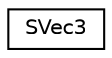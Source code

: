 digraph G
{
  edge [fontname="Helvetica",fontsize="10",labelfontname="Helvetica",labelfontsize="10"];
  node [fontname="Helvetica",fontsize="10",shape=record];
  rankdir=LR;
  Node1 [label="SVec3",height=0.2,width=0.4,color="black", fillcolor="white", style="filled",URL="$dc/d65/structSVec3.html"];
}
